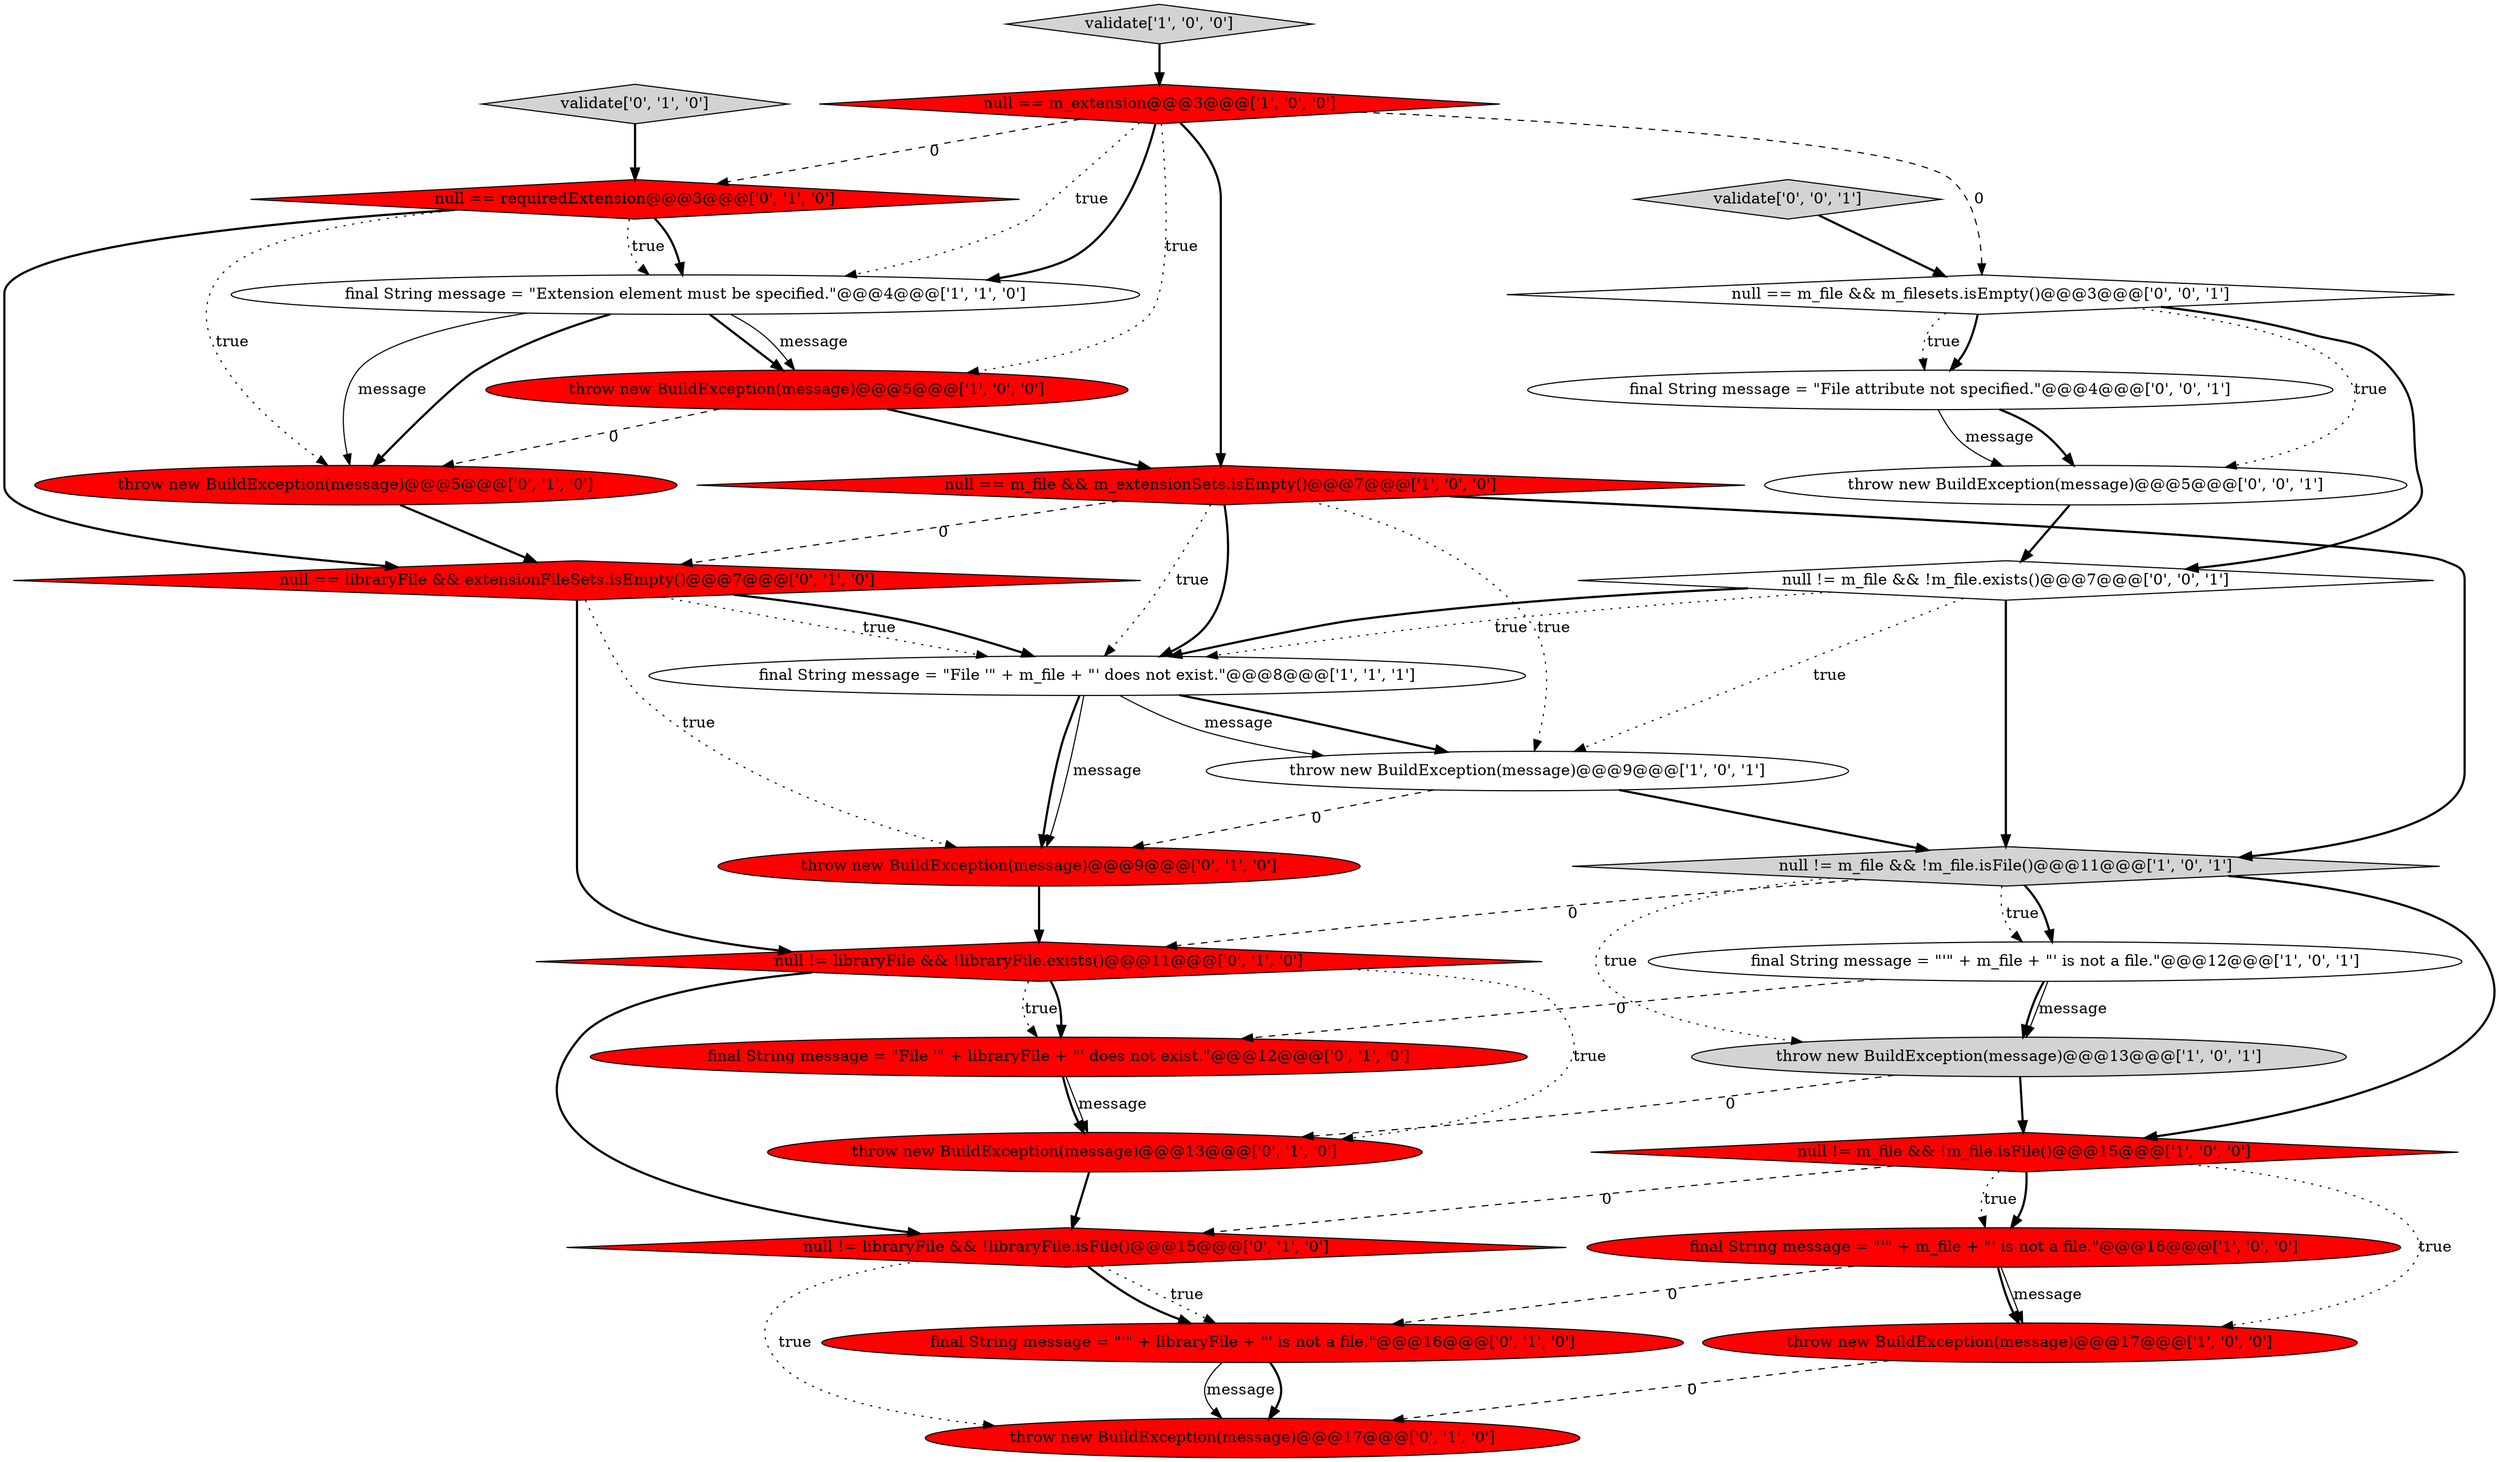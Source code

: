 digraph {
17 [style = filled, label = "validate['0', '1', '0']", fillcolor = lightgray, shape = diamond image = "AAA0AAABBB2BBB"];
22 [style = filled, label = "null == libraryFile && extensionFileSets.isEmpty()@@@7@@@['0', '1', '0']", fillcolor = red, shape = diamond image = "AAA1AAABBB2BBB"];
27 [style = filled, label = "throw new BuildException(message)@@@5@@@['0', '0', '1']", fillcolor = white, shape = ellipse image = "AAA0AAABBB3BBB"];
19 [style = filled, label = "null != libraryFile && !libraryFile.isFile()@@@15@@@['0', '1', '0']", fillcolor = red, shape = diamond image = "AAA1AAABBB2BBB"];
21 [style = filled, label = "throw new BuildException(message)@@@5@@@['0', '1', '0']", fillcolor = red, shape = ellipse image = "AAA1AAABBB2BBB"];
9 [style = filled, label = "null != m_file && !m_file.isFile()@@@15@@@['1', '0', '0']", fillcolor = red, shape = diamond image = "AAA1AAABBB1BBB"];
7 [style = filled, label = "throw new BuildException(message)@@@13@@@['1', '0', '1']", fillcolor = lightgray, shape = ellipse image = "AAA0AAABBB1BBB"];
23 [style = filled, label = "throw new BuildException(message)@@@13@@@['0', '1', '0']", fillcolor = red, shape = ellipse image = "AAA1AAABBB2BBB"];
2 [style = filled, label = "validate['1', '0', '0']", fillcolor = lightgray, shape = diamond image = "AAA0AAABBB1BBB"];
12 [style = filled, label = "throw new BuildException(message)@@@17@@@['1', '0', '0']", fillcolor = red, shape = ellipse image = "AAA1AAABBB1BBB"];
28 [style = filled, label = "validate['0', '0', '1']", fillcolor = lightgray, shape = diamond image = "AAA0AAABBB3BBB"];
26 [style = filled, label = "final String message = \"File attribute not specified.\"@@@4@@@['0', '0', '1']", fillcolor = white, shape = ellipse image = "AAA0AAABBB3BBB"];
10 [style = filled, label = "throw new BuildException(message)@@@9@@@['1', '0', '1']", fillcolor = white, shape = ellipse image = "AAA0AAABBB1BBB"];
25 [style = filled, label = "null == m_file && m_filesets.isEmpty()@@@3@@@['0', '0', '1']", fillcolor = white, shape = diamond image = "AAA0AAABBB3BBB"];
13 [style = filled, label = "null != libraryFile && !libraryFile.exists()@@@11@@@['0', '1', '0']", fillcolor = red, shape = diamond image = "AAA1AAABBB2BBB"];
4 [style = filled, label = "final String message = \"'\" + m_file + \"' is not a file.\"@@@16@@@['1', '0', '0']", fillcolor = red, shape = ellipse image = "AAA1AAABBB1BBB"];
3 [style = filled, label = "final String message = \"Extension element must be specified.\"@@@4@@@['1', '1', '0']", fillcolor = white, shape = ellipse image = "AAA0AAABBB1BBB"];
18 [style = filled, label = "final String message = \"File '\" + libraryFile + \"' does not exist.\"@@@12@@@['0', '1', '0']", fillcolor = red, shape = ellipse image = "AAA1AAABBB2BBB"];
15 [style = filled, label = "final String message = \"'\" + libraryFile + \"' is not a file.\"@@@16@@@['0', '1', '0']", fillcolor = red, shape = ellipse image = "AAA1AAABBB2BBB"];
11 [style = filled, label = "throw new BuildException(message)@@@5@@@['1', '0', '0']", fillcolor = red, shape = ellipse image = "AAA1AAABBB1BBB"];
24 [style = filled, label = "null != m_file && !m_file.exists()@@@7@@@['0', '0', '1']", fillcolor = white, shape = diamond image = "AAA0AAABBB3BBB"];
5 [style = filled, label = "final String message = \"'\" + m_file + \"' is not a file.\"@@@12@@@['1', '0', '1']", fillcolor = white, shape = ellipse image = "AAA0AAABBB1BBB"];
1 [style = filled, label = "null == m_extension@@@3@@@['1', '0', '0']", fillcolor = red, shape = diamond image = "AAA1AAABBB1BBB"];
20 [style = filled, label = "null == requiredExtension@@@3@@@['0', '1', '0']", fillcolor = red, shape = diamond image = "AAA1AAABBB2BBB"];
0 [style = filled, label = "null != m_file && !m_file.isFile()@@@11@@@['1', '0', '1']", fillcolor = lightgray, shape = diamond image = "AAA0AAABBB1BBB"];
6 [style = filled, label = "final String message = \"File '\" + m_file + \"' does not exist.\"@@@8@@@['1', '1', '1']", fillcolor = white, shape = ellipse image = "AAA0AAABBB1BBB"];
8 [style = filled, label = "null == m_file && m_extensionSets.isEmpty()@@@7@@@['1', '0', '0']", fillcolor = red, shape = diamond image = "AAA1AAABBB1BBB"];
16 [style = filled, label = "throw new BuildException(message)@@@9@@@['0', '1', '0']", fillcolor = red, shape = ellipse image = "AAA1AAABBB2BBB"];
14 [style = filled, label = "throw new BuildException(message)@@@17@@@['0', '1', '0']", fillcolor = red, shape = ellipse image = "AAA1AAABBB2BBB"];
19->14 [style = dotted, label="true"];
24->6 [style = dotted, label="true"];
13->18 [style = dotted, label="true"];
9->12 [style = dotted, label="true"];
0->9 [style = bold, label=""];
16->13 [style = bold, label=""];
0->5 [style = dotted, label="true"];
1->8 [style = bold, label=""];
7->23 [style = dashed, label="0"];
18->23 [style = bold, label=""];
15->14 [style = bold, label=""];
2->1 [style = bold, label=""];
24->0 [style = bold, label=""];
9->4 [style = bold, label=""];
1->11 [style = dotted, label="true"];
1->3 [style = bold, label=""];
3->11 [style = bold, label=""];
3->11 [style = solid, label="message"];
8->6 [style = bold, label=""];
20->3 [style = bold, label=""];
20->21 [style = dotted, label="true"];
8->10 [style = dotted, label="true"];
19->15 [style = dotted, label="true"];
5->18 [style = dashed, label="0"];
22->6 [style = dotted, label="true"];
13->23 [style = dotted, label="true"];
20->22 [style = bold, label=""];
1->3 [style = dotted, label="true"];
1->20 [style = dashed, label="0"];
8->0 [style = bold, label=""];
24->10 [style = dotted, label="true"];
7->9 [style = bold, label=""];
8->22 [style = dashed, label="0"];
25->24 [style = bold, label=""];
26->27 [style = bold, label=""];
9->19 [style = dashed, label="0"];
13->19 [style = bold, label=""];
6->16 [style = solid, label="message"];
8->6 [style = dotted, label="true"];
12->14 [style = dashed, label="0"];
21->22 [style = bold, label=""];
6->16 [style = bold, label=""];
18->23 [style = solid, label="message"];
4->15 [style = dashed, label="0"];
22->16 [style = dotted, label="true"];
6->10 [style = bold, label=""];
10->0 [style = bold, label=""];
23->19 [style = bold, label=""];
25->26 [style = bold, label=""];
5->7 [style = solid, label="message"];
15->14 [style = solid, label="message"];
0->13 [style = dashed, label="0"];
9->4 [style = dotted, label="true"];
20->3 [style = dotted, label="true"];
11->8 [style = bold, label=""];
5->7 [style = bold, label=""];
4->12 [style = bold, label=""];
3->21 [style = bold, label=""];
22->6 [style = bold, label=""];
27->24 [style = bold, label=""];
28->25 [style = bold, label=""];
10->16 [style = dashed, label="0"];
6->10 [style = solid, label="message"];
19->15 [style = bold, label=""];
3->21 [style = solid, label="message"];
25->27 [style = dotted, label="true"];
24->6 [style = bold, label=""];
4->12 [style = solid, label="message"];
26->27 [style = solid, label="message"];
1->25 [style = dashed, label="0"];
25->26 [style = dotted, label="true"];
22->13 [style = bold, label=""];
13->18 [style = bold, label=""];
0->7 [style = dotted, label="true"];
0->5 [style = bold, label=""];
17->20 [style = bold, label=""];
11->21 [style = dashed, label="0"];
}
